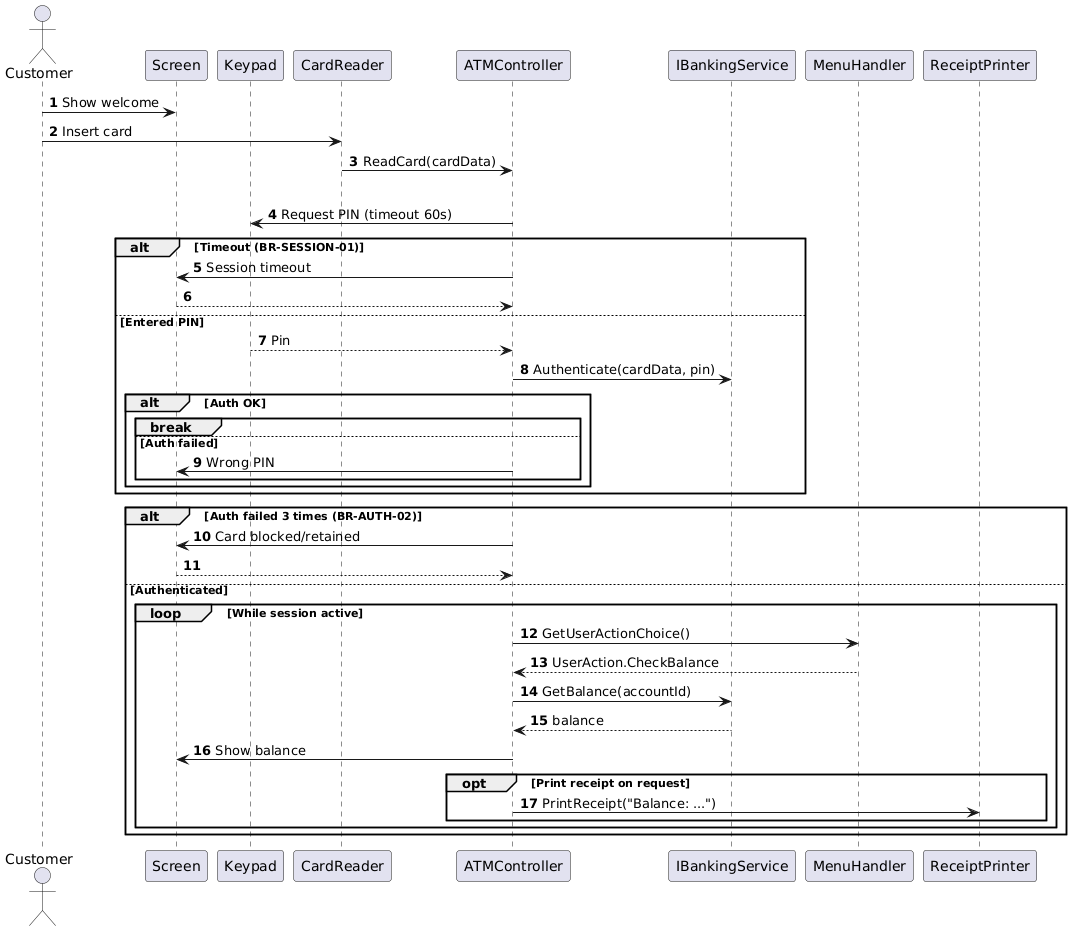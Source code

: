 @startuml
skinparam defaultFontName "DejaVu Sans"
autonumber

actor "Customer" as Client
participant Screen
participant Keypad
participant CardReader
participant "ATMController" as Controller
participant "IBankingService" as Bank
participant "MenuHandler" as Menu
participant "ReceiptPrinter" as Printer

Client -> Screen : Show welcome
Client -> CardReader : Insert card
CardReader -> Controller : ReadCard(cardData)

loop Up to 3 attempts (BR-AUTH-01)
  Controller -> Keypad : Request PIN (timeout 60s)
  alt Timeout (BR-SESSION-01)
    Controller -> Screen : Session timeout
    return
  else Entered PIN
    Keypad --> Controller : Pin
    Controller -> Bank : Authenticate(cardData, pin)
    alt Auth OK
      break
    else Auth failed
      Controller -> Screen : Wrong PIN
    end
  end
end

alt Auth failed 3 times (BR-AUTH-02)
  Controller -> Screen : Card blocked/retained
  return
else Authenticated
  loop While session active
    Controller -> Menu : GetUserActionChoice()
    Menu --> Controller : UserAction.CheckBalance
    Controller -> Bank : GetBalance(accountId)
    Bank --> Controller : balance
    Controller -> Screen : Show balance
    opt Print receipt on request
      Controller -> Printer : PrintReceipt("Balance: ...")
    end
  end
end
@enduml 